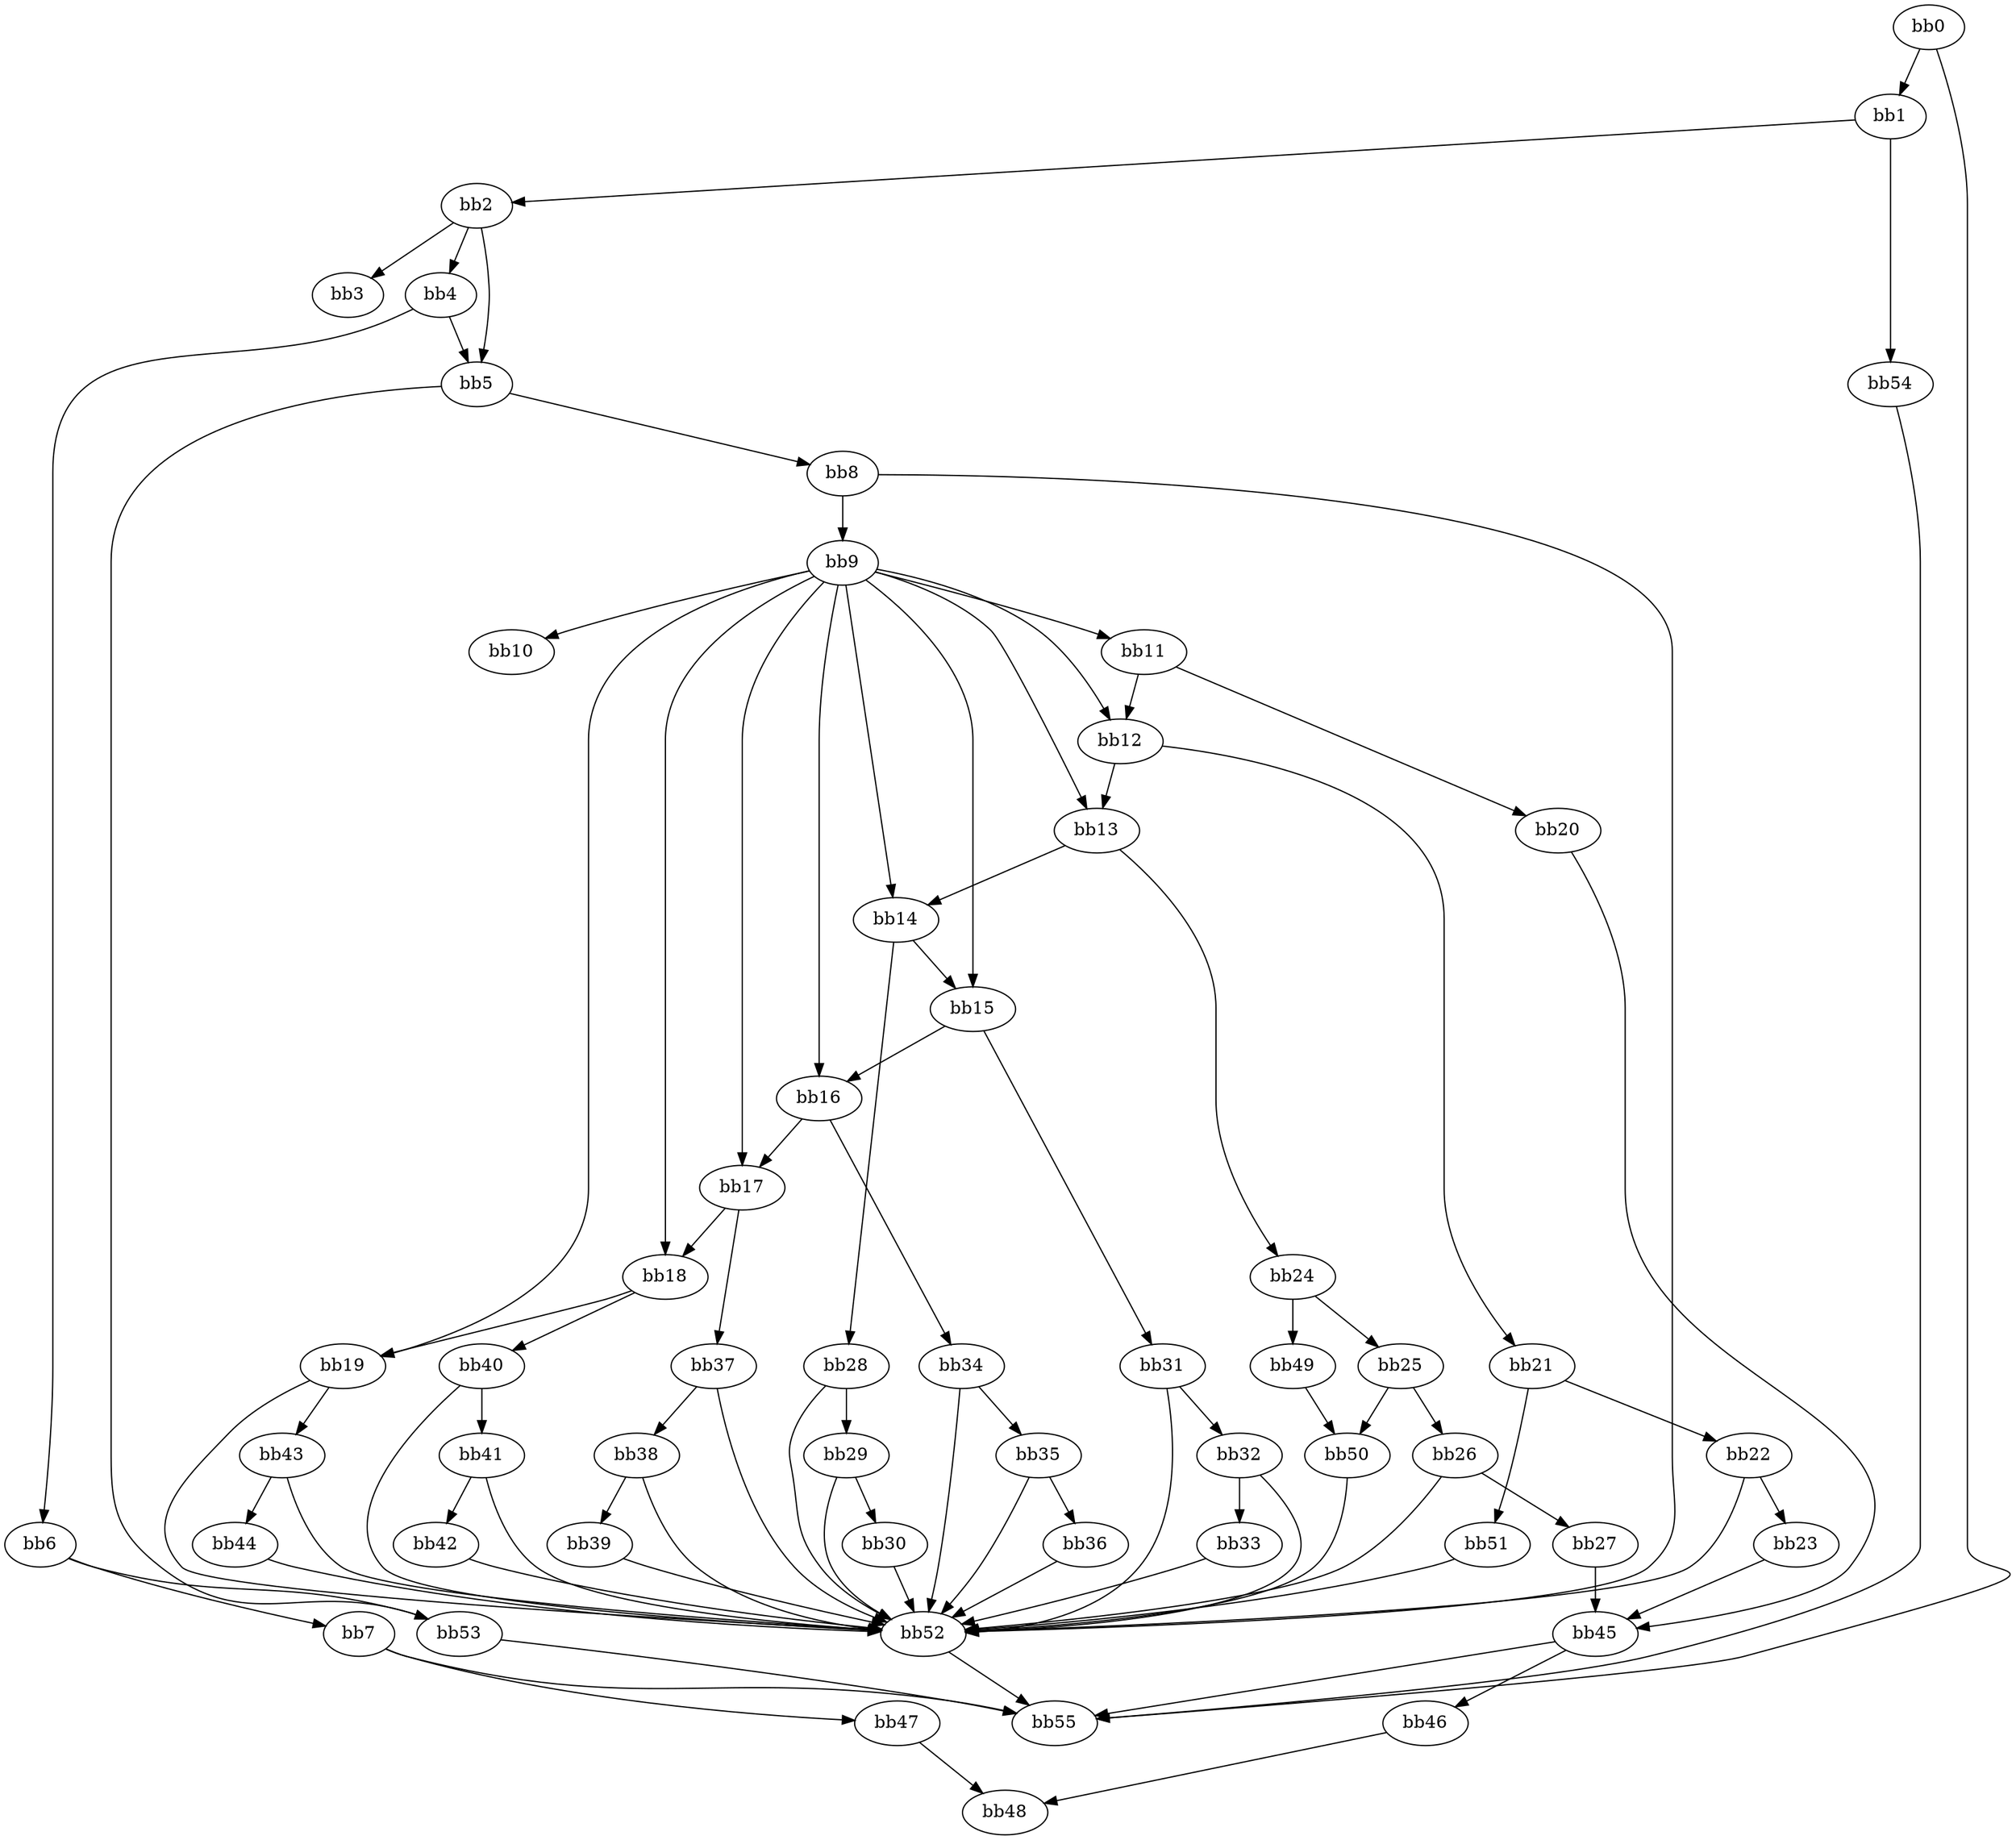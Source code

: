 digraph {
    0 [ label = "bb0\l" ]
    1 [ label = "bb1\l" ]
    2 [ label = "bb2\l" ]
    3 [ label = "bb3\l" ]
    4 [ label = "bb4\l" ]
    5 [ label = "bb5\l" ]
    6 [ label = "bb6\l" ]
    7 [ label = "bb7\l" ]
    8 [ label = "bb8\l" ]
    9 [ label = "bb9\l" ]
    10 [ label = "bb10\l" ]
    11 [ label = "bb11\l" ]
    12 [ label = "bb12\l" ]
    13 [ label = "bb13\l" ]
    14 [ label = "bb14\l" ]
    15 [ label = "bb15\l" ]
    16 [ label = "bb16\l" ]
    17 [ label = "bb17\l" ]
    18 [ label = "bb18\l" ]
    19 [ label = "bb19\l" ]
    20 [ label = "bb20\l" ]
    21 [ label = "bb21\l" ]
    22 [ label = "bb22\l" ]
    23 [ label = "bb23\l" ]
    24 [ label = "bb24\l" ]
    25 [ label = "bb25\l" ]
    26 [ label = "bb26\l" ]
    27 [ label = "bb27\l" ]
    28 [ label = "bb28\l" ]
    29 [ label = "bb29\l" ]
    30 [ label = "bb30\l" ]
    31 [ label = "bb31\l" ]
    32 [ label = "bb32\l" ]
    33 [ label = "bb33\l" ]
    34 [ label = "bb34\l" ]
    35 [ label = "bb35\l" ]
    36 [ label = "bb36\l" ]
    37 [ label = "bb37\l" ]
    38 [ label = "bb38\l" ]
    39 [ label = "bb39\l" ]
    40 [ label = "bb40\l" ]
    41 [ label = "bb41\l" ]
    42 [ label = "bb42\l" ]
    43 [ label = "bb43\l" ]
    44 [ label = "bb44\l" ]
    45 [ label = "bb45\l" ]
    46 [ label = "bb46\l" ]
    47 [ label = "bb47\l" ]
    48 [ label = "bb48\l" ]
    49 [ label = "bb49\l" ]
    50 [ label = "bb50\l" ]
    51 [ label = "bb51\l" ]
    52 [ label = "bb52\l" ]
    53 [ label = "bb53\l" ]
    54 [ label = "bb54\l" ]
    55 [ label = "bb55\l" ]
    0 -> 1 [ ]
    0 -> 55 [ ]
    1 -> 2 [ ]
    1 -> 54 [ ]
    2 -> 3 [ ]
    2 -> 4 [ ]
    2 -> 5 [ ]
    4 -> 5 [ ]
    4 -> 6 [ ]
    5 -> 8 [ ]
    5 -> 53 [ ]
    6 -> 7 [ ]
    6 -> 53 [ ]
    7 -> 47 [ ]
    7 -> 55 [ ]
    8 -> 9 [ ]
    8 -> 52 [ ]
    9 -> 10 [ ]
    9 -> 11 [ ]
    9 -> 12 [ ]
    9 -> 13 [ ]
    9 -> 14 [ ]
    9 -> 15 [ ]
    9 -> 16 [ ]
    9 -> 17 [ ]
    9 -> 18 [ ]
    9 -> 19 [ ]
    11 -> 12 [ ]
    11 -> 20 [ ]
    12 -> 13 [ ]
    12 -> 21 [ ]
    13 -> 14 [ ]
    13 -> 24 [ ]
    14 -> 15 [ ]
    14 -> 28 [ ]
    15 -> 16 [ ]
    15 -> 31 [ ]
    16 -> 17 [ ]
    16 -> 34 [ ]
    17 -> 18 [ ]
    17 -> 37 [ ]
    18 -> 19 [ ]
    18 -> 40 [ ]
    19 -> 43 [ ]
    19 -> 52 [ ]
    20 -> 45 [ ]
    21 -> 22 [ ]
    21 -> 51 [ ]
    22 -> 23 [ ]
    22 -> 52 [ ]
    23 -> 45 [ ]
    24 -> 25 [ ]
    24 -> 49 [ ]
    25 -> 26 [ ]
    25 -> 50 [ ]
    26 -> 27 [ ]
    26 -> 52 [ ]
    27 -> 45 [ ]
    28 -> 29 [ ]
    28 -> 52 [ ]
    29 -> 30 [ ]
    29 -> 52 [ ]
    30 -> 52 [ ]
    31 -> 32 [ ]
    31 -> 52 [ ]
    32 -> 33 [ ]
    32 -> 52 [ ]
    33 -> 52 [ ]
    34 -> 35 [ ]
    34 -> 52 [ ]
    35 -> 36 [ ]
    35 -> 52 [ ]
    36 -> 52 [ ]
    37 -> 38 [ ]
    37 -> 52 [ ]
    38 -> 39 [ ]
    38 -> 52 [ ]
    39 -> 52 [ ]
    40 -> 41 [ ]
    40 -> 52 [ ]
    41 -> 42 [ ]
    41 -> 52 [ ]
    42 -> 52 [ ]
    43 -> 44 [ ]
    43 -> 52 [ ]
    44 -> 52 [ ]
    45 -> 46 [ ]
    45 -> 55 [ ]
    46 -> 48 [ ]
    47 -> 48 [ ]
    49 -> 50 [ ]
    50 -> 52 [ ]
    51 -> 52 [ ]
    52 -> 55 [ ]
    53 -> 55 [ ]
    54 -> 55 [ ]
}

